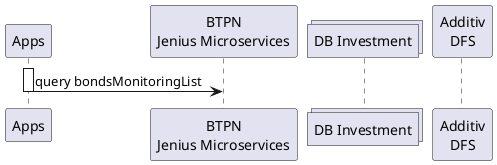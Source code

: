 @startuml monitoring
participant "Apps" as app
participant "BTPN\nJenius Microservices" as ms
collections "DB Investment" as db
participant "Additiv\nDFS" as dfs

activate app
app -> ms: query bondsMonitoringList
deactivate app

@enduml